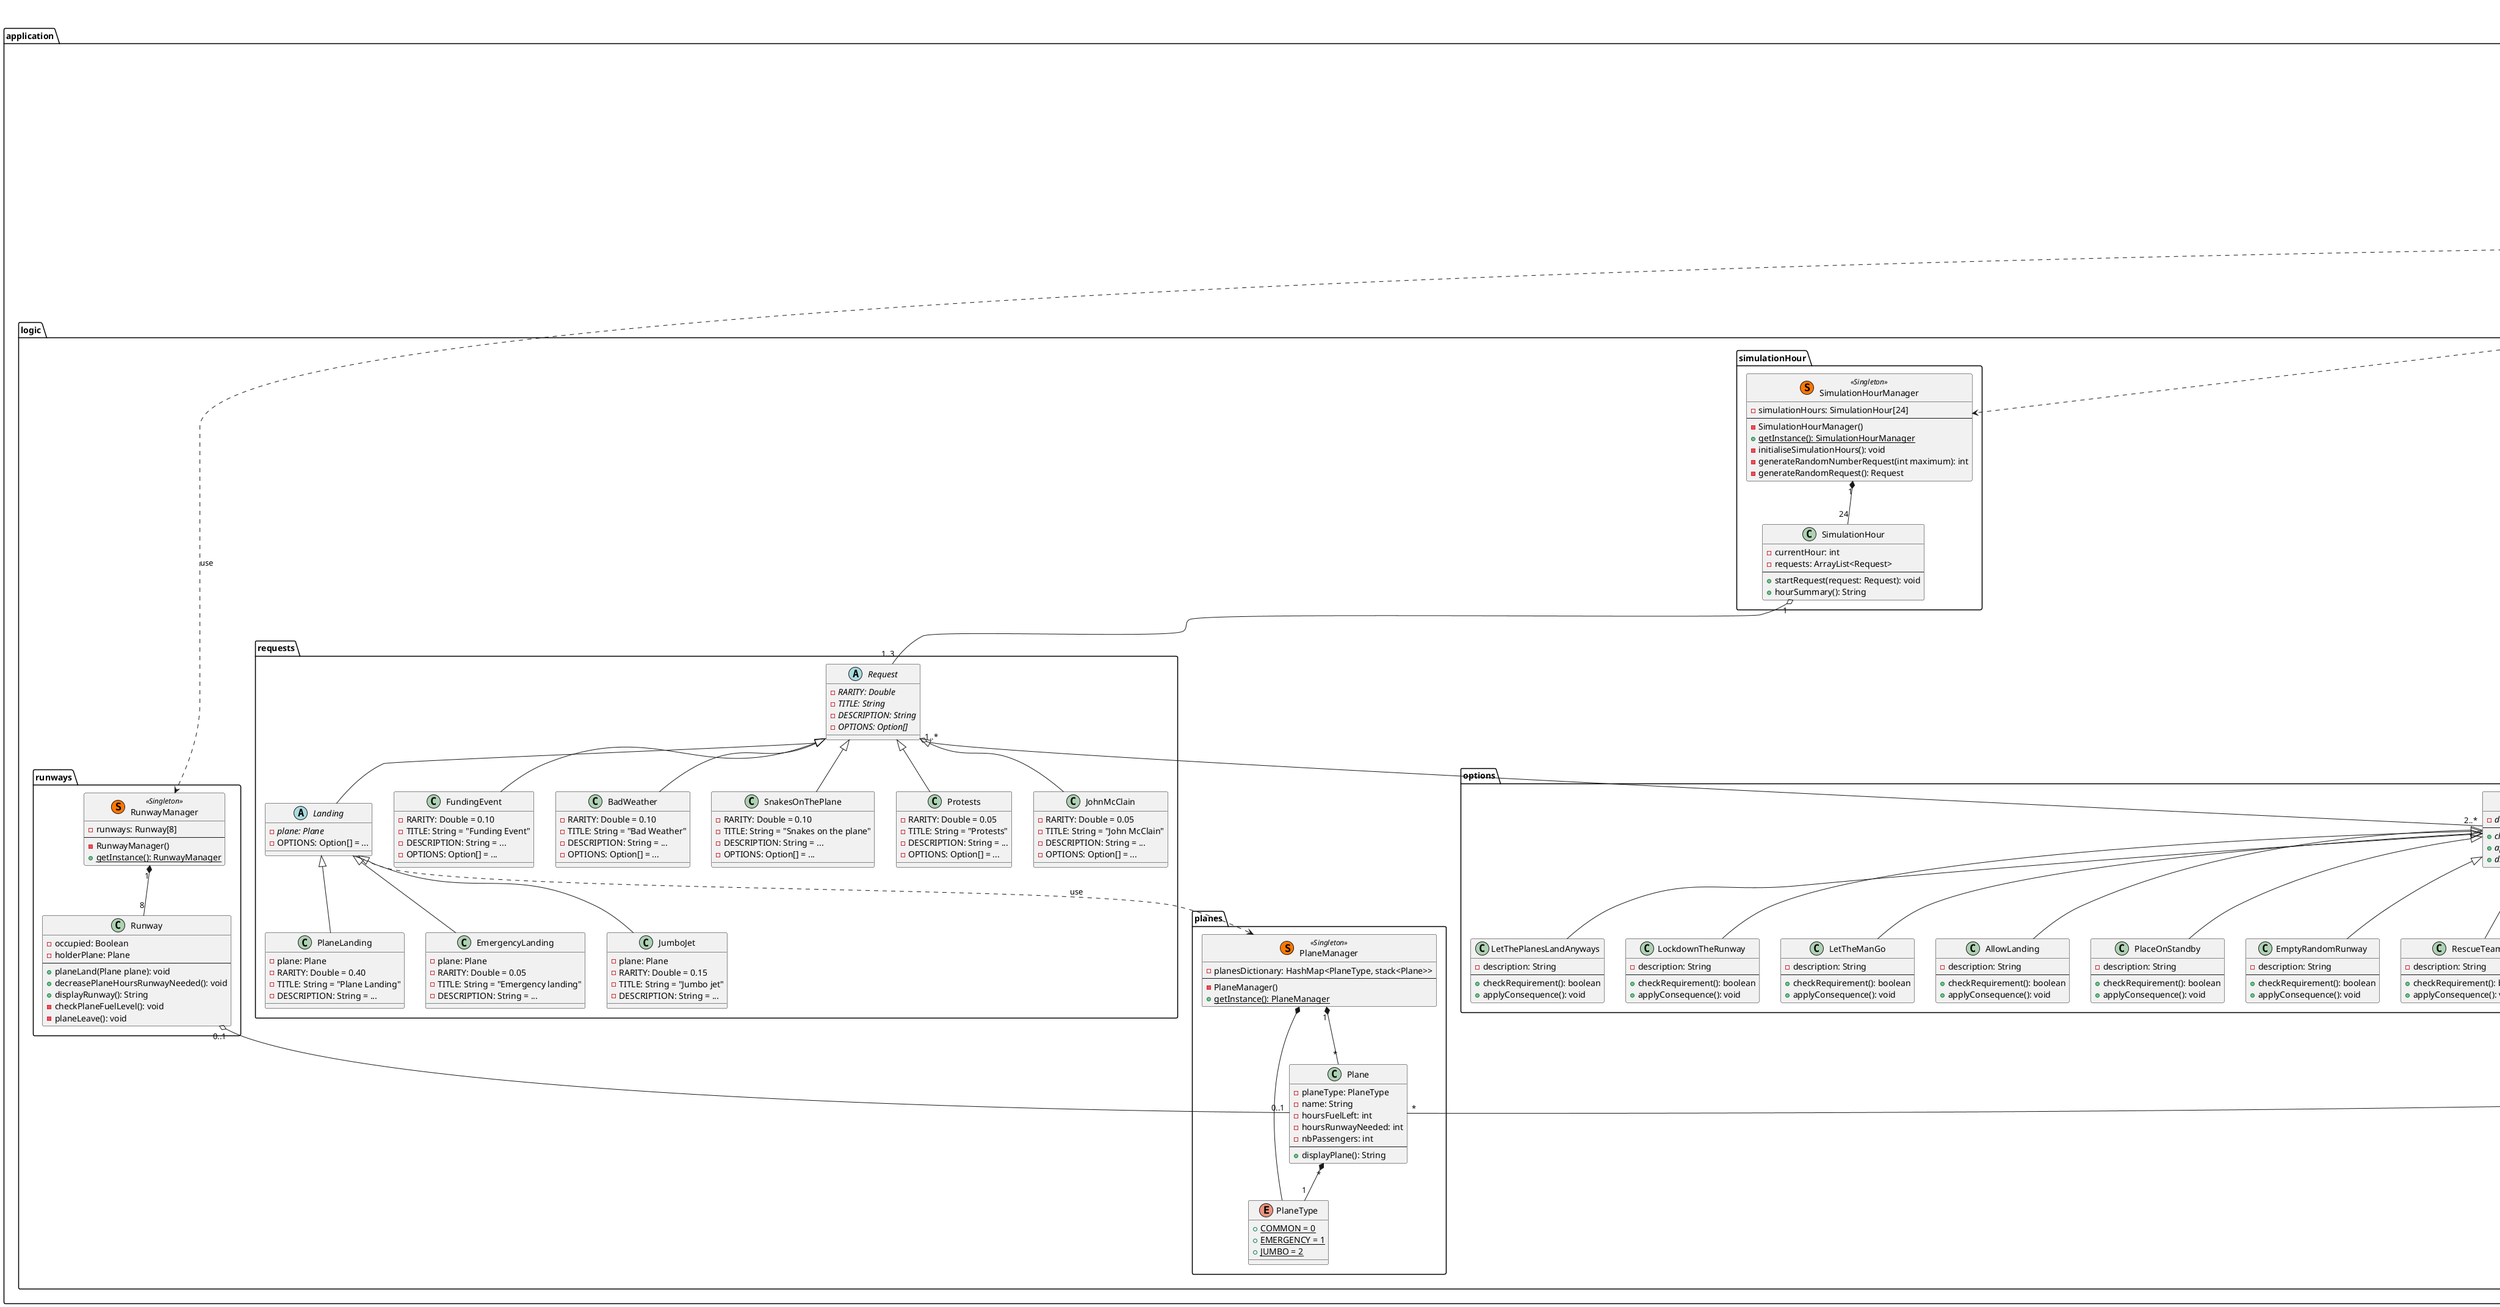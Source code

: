@startuml

title MOD4B - Class Diagram

package application {

  class MainApplication {
    --
    + main(args: String[]): void
    + startSimulation(userInput: Scanner)
  }

  class Simulation {
    --
    + Simulation(userInput: Scanner)
  }

  package userInterface {

    class UserInputManager << (S,#FF7700) Singleton >> {
        - userInput: Scanner
    }

      package menus {

        class MenuManager << (S,#FF7700) Singleton >> {
            - menusDictionary: HashMap<MenuType, Menu>
        }

        enum MenuType {
            + {static} MAIN = 0
            + {static} RUNWAY = 1
            + {static} WAITING_PLANES = 2
            + {static} ADVANCE_HOUR = 3
            + {static} REQUEST = 4
        }

        abstract Menu {
          - menuType: MenuType
          --
          + Menu()
          {abstract} + goToMenu(Menu menu): void
          {abstract} + displayMenu(): String
        }

        class MainMenu extends Menu {
          - simulationData: Simulation
          --
          + MainMenu(simulation: Simulation)
          + advanceHour(): void
          + goToMenu(Menu menu): void
          + displayMenu(): String
        }

        class RunwayMenu extends Menu {
            - simulationData: Simulation
            --
            + RunwayMenu(simulation: Simulation)
            + goToMenu(Menu menu): void
            + displayMenu(): String
        }

        class WaitingPlanesMenu extends Menu {
            - simulationData: Simulation
            --
            + WaitingPlanesMenu(simulation: Simulation)
            + goToMenu(Menu menu): void
            + displayMenu(): String
        }

        class AdvanceHourMenu extends Menu {
            - simulationData: Simulation
            --
            + AdvanceHourMenu(simulation: Simulation)
            + goToMenu(Menu menu): void
            + displayMenu(): String
        }

        class RequestMenu extends Menu {
            - simulationData: Simulation
            --
            + RequestMenu(simulation: Simulation)
            + goToMenu(Menu menu): void
            + displayMenu(): String
        }

      }
  }
  
  package logic {

    package simulationHour {

        class SimulationHourManager << (S,#FF7700) Singleton >> {
            - simulationHours: SimulationHour[24]
            --
            - SimulationHourManager()
            + {static} getInstance(): SimulationHourManager
            - initialiseSimulationHours(): void
            - generateRandomNumberRequest(int maximum): int
            - generateRandomRequest(): Request
        }

        class SimulationHour {
            - currentHour: int
            - requests: ArrayList<Request>
            --
            + startRequest(request: Request): void
            + hourSummary(): String
        }
      }

      package runways {
        class RunwayManager << (S,#FF7700) Singleton >> {
            - runways: Runway[8]
            --
            - RunwayManager()
            + {static} getInstance(): RunwayManager
        }

        class Runway {
          - occupied: Boolean
          - holderPlane: Plane
          --
          + planeLand(Plane plane): void
          + decreasePlaneHoursRunwayNeeded(): void
          + displayRunway(): String
          - checkPlaneFuelLevel(): void
          - planeLeave(): void
        }
      }

      package waitingPlanes {
        class WaitingPlanesManager << (S,#FF7700) Singleton >> {
            - waitingPlanes: ArrayList<Plane>
            --
            - WaitingPlanesManager()
            + {static} getInstance(): WaitingPlanesManager
        }
      }

      package planes {
        class PlaneManager << (S,#FF7700) Singleton >> {
            - planesDictionary: HashMap<PlaneType, stack<Plane>>
            --
            - PlaneManager()
            + {static} getInstance(): PlaneManager
        }

        enum PlaneType {
            + {static} COMMON = 0
            + {static} EMERGENCY = 1
            + {static} JUMBO = 2
        }

        class Plane {
            - planeType: PlaneType
            - name: String
            - hoursFuelLeft: int
            - hoursRunwayNeeded: int
            - nbPassengers: int
            --
            + displayPlane(): String
        }
      }

      package passengers {
        class DeadPassengerCountManager << (S,#FF7700) Singleton >> {
            - nbDeadPassengers: int
            --
            - DeadPassengerCountManager()
            + {static} getInstance(): DeadPassengerCountManager
        }
      }

      package requests {

          abstract Request {
            {abstract} - RARITY: Double
            {abstract} - TITLE: String
            {abstract} - DESCRIPTION: String
            {abstract} - OPTIONS: Option[]
          }

          abstract Landing extends Request {
             {abstract} - plane: Plane
            - OPTIONS: Option[] = ...
          }

          class PlaneLanding extends Landing {
            - plane: Plane
            - RARITY: Double = 0.40
            - TITLE: String = "Plane Landing"
            - DESCRIPTION: String = ...
          }

          class EmergencyLanding extends Landing {
            - plane: Plane
            - RARITY: Double = 0.05
            - TITLE: String = "Emergency landing"
            - DESCRIPTION: String = ...
          }

          class FundingEvent extends Request {
            - RARITY: Double = 0.10
            - TITLE: String = "Funding Event"
            - DESCRIPTION: String = ...
            - OPTIONS: Option[] = ...
          }

          class JumboJet extends Landing {
            - plane: Plane
            - RARITY: Double = 0.15
            - TITLE: String = "Jumbo jet"
            - DESCRIPTION: String = ...
          }

          class BadWeather extends Request {
            - RARITY: Double = 0.10
            - TITLE: String = "Bad Weather"
            - DESCRIPTION: String = ...
            - OPTIONS: Option[] = ...
          }

          class SnakesOnThePlane extends Request {
            - RARITY: Double = 0.10
            - TITLE: String = "Snakes on the plane"
            - DESCRIPTION: String = ...
            - OPTIONS: Option[] = ...
          }

          class Protests extends Request {
            - RARITY: Double = 0.05
            - TITLE: String = "Protests"
            - DESCRIPTION: String = ...
            - OPTIONS: Option[] = ...
          }

          class JohnMcClain extends Request {
            - RARITY: Double = 0.05
            - TITLE: String = "John McClain"
            - DESCRIPTION: String = ...
            - OPTIONS: Option[] = ...
          }
        }

        package options {

          abstract Option {
            {abstract} - description: String
            --
            {abstract} + checkRequirement(): Boolean
            {abstract} + applyConsequence(): void
            {abstract} + displayOption(): String
          }

          class AllowLanding extends Option {
            - description: String
            --
            + checkRequirement(): boolean
            + applyConsequence(): void
          }

          class PlaceOnStandby extends Option {
            - description: String
            --
            + checkRequirement(): boolean
            + applyConsequence(): void
          }

          class EmptyRandomRunway extends Option {
            - description: String
            --
            + checkRequirement(): boolean
            + applyConsequence(): void
          }

          class RescueTeam extends Option {
            - description: String
            --
            + checkRequirement(): boolean
            + applyConsequence(): void
          }

          class AirRefueling extends Option {
            - description: String
            --
            + checkRequirement(): boolean
            + applyConsequence(): void
          }

          class CrossWinds extends Option {
            - description: String
            --
            + checkRequirement(): boolean
            + applyConsequence(): void
          }

          class IcyRunWays extends Option {
            - description: String
            --
            + checkRequirement(): boolean
            + applyConsequence(): void
          }

          class IceStorm extends Option {
            - description: String
            --
            + checkRequirement(): boolean
            + applyConsequence(): void
          }

          class LetThemLand extends Option {
            - description: String
            --
            + checkRequirement(): boolean
            + applyConsequence(): void
          }

          class RefuseThem extends Option {
            - description: String
            --
            + checkRequirement(): boolean
            + applyConsequence(): void
          }

          class AllowThemTheSpaceToProtest extends Option {
            - description: String
            --
            + checkRequirement(): boolean
            + applyConsequence(): void
          }

          class GetPoliceInvolved extends Option {
            - description: String
            --
            + checkRequirement(): boolean
            + applyConsequence(): void
          }

          class LetThePlanesLandAnyways extends Option {
            - description: String
            --
            + checkRequirement(): boolean
            + applyConsequence(): void
          }

          class LockdownTheRunway extends Option {
            - description: String
            --
            + checkRequirement(): boolean
            + applyConsequence(): void
          }

          class LetTheManGo extends Option {
            - description: String
            --
            + checkRequirement(): boolean
            + applyConsequence(): void
          }

        }
  }



  MainApplication "1" *-- "1" Simulation
  Menu ..> UserInputManager : use
  Request "1..3" -up-o "1" SimulationHour
  Request "1..*" o-- "2..*" Option
  Runway "0..1" o-- "0..1" Plane

  PlaneManager "1" *-- "*" Plane
  PlaneManager *-- PlaneType
  Plane "*" *-- "1" PlaneType

  Simulation ..> UserInputManager : use
  Simulation ..> DeadPassengerCountManager : use
  Simulation ..> SimulationHourManager : use
  Simulation ..> RunwayManager : use
  Simulation ..> WaitingPlanesManager : use

  Landing ..> PlaneManager : use

  MenuManager "1" *-- "*" MenuType
  MenuManager *-- Menu

  Menu "*" -right- "1" MenuType

  SimulationHourManager "1" *-- "24" SimulationHour
  RunwayManager "1" *-- "8" Runway
  WaitingPlanesManager "0..1" *-- "*" Plane

}

@enduml
